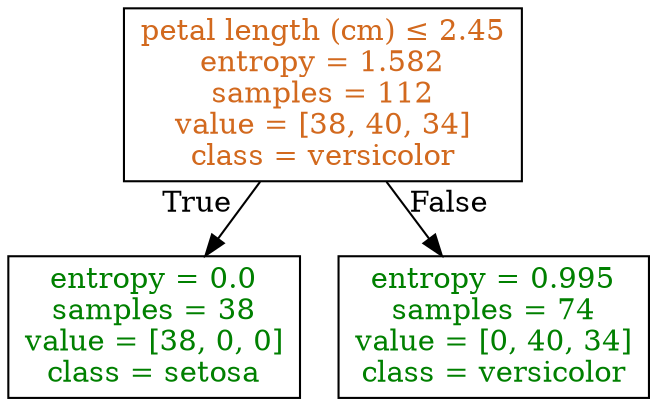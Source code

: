 digraph Tree {
node [shape=box, style=filled,fillcolor="#FFFFFF"] ;
0 [label=<<FONT COLOR="#D2691E">petal length (cm) &le; 2.45<br/>entropy = 1.582<br/>samples = 112<br/>value = [38, 40, 34]<br/>class = versicolor</FONT>>] ;
1 [label=<<FONT COLOR="#008000">entropy = 0.0<br/>samples = 38<br/>value = [38, 0, 0]<br/>class = setosa</FONT>>] ;
0 -> 1 [labeldistance=2.5, labelangle=45, headlabel="True"] ;
2 [label=<<FONT COLOR="#008000">entropy = 0.995<br/>samples = 74<br/>value = [0, 40, 34]<br/>class = versicolor</FONT>>] ;
0 -> 2 [labeldistance=2.5, labelangle=-45, headlabel="False"] ;
}
